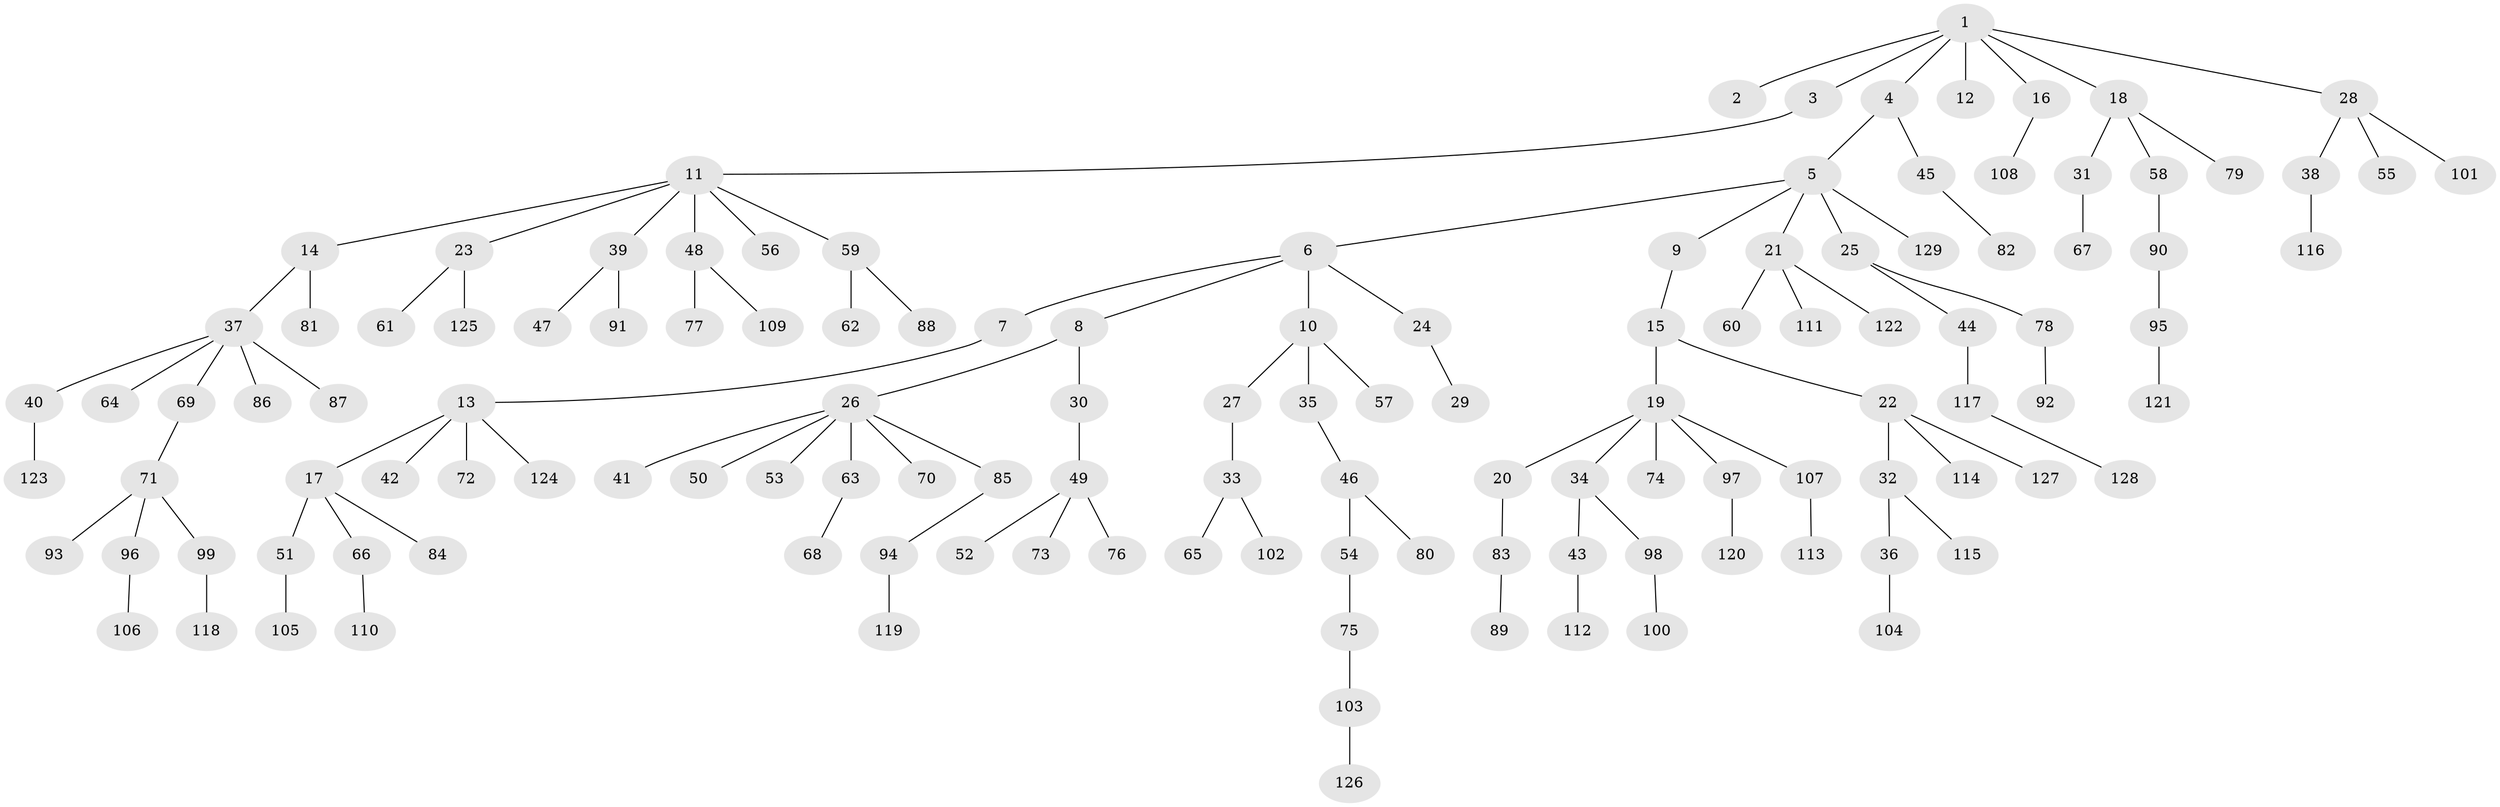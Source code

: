 // coarse degree distribution, {6: 0.022222222222222223, 8: 0.011111111111111112, 3: 0.07777777777777778, 9: 0.022222222222222223, 4: 0.044444444444444446, 7: 0.011111111111111112, 1: 0.5555555555555556, 2: 0.25555555555555554}
// Generated by graph-tools (version 1.1) at 2025/19/03/04/25 18:19:24]
// undirected, 129 vertices, 128 edges
graph export_dot {
graph [start="1"]
  node [color=gray90,style=filled];
  1;
  2;
  3;
  4;
  5;
  6;
  7;
  8;
  9;
  10;
  11;
  12;
  13;
  14;
  15;
  16;
  17;
  18;
  19;
  20;
  21;
  22;
  23;
  24;
  25;
  26;
  27;
  28;
  29;
  30;
  31;
  32;
  33;
  34;
  35;
  36;
  37;
  38;
  39;
  40;
  41;
  42;
  43;
  44;
  45;
  46;
  47;
  48;
  49;
  50;
  51;
  52;
  53;
  54;
  55;
  56;
  57;
  58;
  59;
  60;
  61;
  62;
  63;
  64;
  65;
  66;
  67;
  68;
  69;
  70;
  71;
  72;
  73;
  74;
  75;
  76;
  77;
  78;
  79;
  80;
  81;
  82;
  83;
  84;
  85;
  86;
  87;
  88;
  89;
  90;
  91;
  92;
  93;
  94;
  95;
  96;
  97;
  98;
  99;
  100;
  101;
  102;
  103;
  104;
  105;
  106;
  107;
  108;
  109;
  110;
  111;
  112;
  113;
  114;
  115;
  116;
  117;
  118;
  119;
  120;
  121;
  122;
  123;
  124;
  125;
  126;
  127;
  128;
  129;
  1 -- 2;
  1 -- 3;
  1 -- 4;
  1 -- 12;
  1 -- 16;
  1 -- 18;
  1 -- 28;
  3 -- 11;
  4 -- 5;
  4 -- 45;
  5 -- 6;
  5 -- 9;
  5 -- 21;
  5 -- 25;
  5 -- 129;
  6 -- 7;
  6 -- 8;
  6 -- 10;
  6 -- 24;
  7 -- 13;
  8 -- 26;
  8 -- 30;
  9 -- 15;
  10 -- 27;
  10 -- 35;
  10 -- 57;
  11 -- 14;
  11 -- 23;
  11 -- 39;
  11 -- 48;
  11 -- 56;
  11 -- 59;
  13 -- 17;
  13 -- 42;
  13 -- 72;
  13 -- 124;
  14 -- 37;
  14 -- 81;
  15 -- 19;
  15 -- 22;
  16 -- 108;
  17 -- 51;
  17 -- 66;
  17 -- 84;
  18 -- 31;
  18 -- 58;
  18 -- 79;
  19 -- 20;
  19 -- 34;
  19 -- 74;
  19 -- 97;
  19 -- 107;
  20 -- 83;
  21 -- 60;
  21 -- 111;
  21 -- 122;
  22 -- 32;
  22 -- 114;
  22 -- 127;
  23 -- 61;
  23 -- 125;
  24 -- 29;
  25 -- 44;
  25 -- 78;
  26 -- 41;
  26 -- 50;
  26 -- 53;
  26 -- 63;
  26 -- 70;
  26 -- 85;
  27 -- 33;
  28 -- 38;
  28 -- 55;
  28 -- 101;
  30 -- 49;
  31 -- 67;
  32 -- 36;
  32 -- 115;
  33 -- 65;
  33 -- 102;
  34 -- 43;
  34 -- 98;
  35 -- 46;
  36 -- 104;
  37 -- 40;
  37 -- 64;
  37 -- 69;
  37 -- 86;
  37 -- 87;
  38 -- 116;
  39 -- 47;
  39 -- 91;
  40 -- 123;
  43 -- 112;
  44 -- 117;
  45 -- 82;
  46 -- 54;
  46 -- 80;
  48 -- 77;
  48 -- 109;
  49 -- 52;
  49 -- 73;
  49 -- 76;
  51 -- 105;
  54 -- 75;
  58 -- 90;
  59 -- 62;
  59 -- 88;
  63 -- 68;
  66 -- 110;
  69 -- 71;
  71 -- 93;
  71 -- 96;
  71 -- 99;
  75 -- 103;
  78 -- 92;
  83 -- 89;
  85 -- 94;
  90 -- 95;
  94 -- 119;
  95 -- 121;
  96 -- 106;
  97 -- 120;
  98 -- 100;
  99 -- 118;
  103 -- 126;
  107 -- 113;
  117 -- 128;
}
